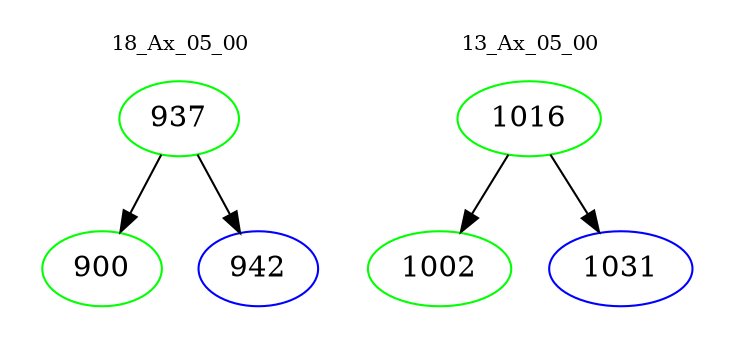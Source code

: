 digraph{
subgraph cluster_0 {
color = white
label = "18_Ax_05_00";
fontsize=10;
T0_937 [label="937", color="green"]
T0_937 -> T0_900 [color="black"]
T0_900 [label="900", color="green"]
T0_937 -> T0_942 [color="black"]
T0_942 [label="942", color="blue"]
}
subgraph cluster_1 {
color = white
label = "13_Ax_05_00";
fontsize=10;
T1_1016 [label="1016", color="green"]
T1_1016 -> T1_1002 [color="black"]
T1_1002 [label="1002", color="green"]
T1_1016 -> T1_1031 [color="black"]
T1_1031 [label="1031", color="blue"]
}
}
